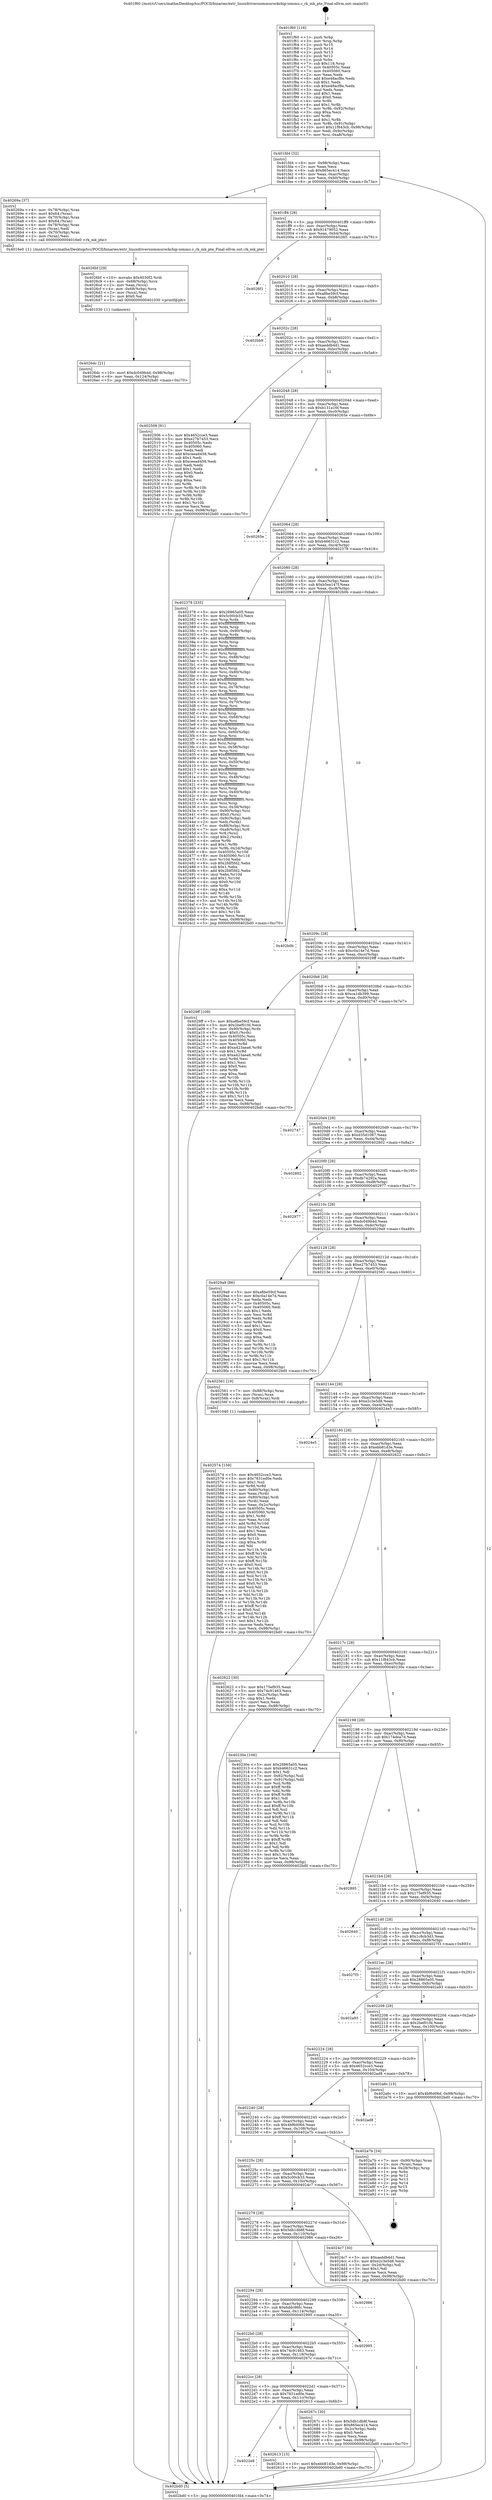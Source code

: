 digraph "0x401f60" {
  label = "0x401f60 (/mnt/c/Users/mathe/Desktop/tcc/POCII/binaries/extr_linuxdriversiommurockchip-iommu.c_rk_mk_pte_Final-ollvm.out::main(0))"
  labelloc = "t"
  node[shape=record]

  Entry [label="",width=0.3,height=0.3,shape=circle,fillcolor=black,style=filled]
  "0x401fd4" [label="{
     0x401fd4 [32]\l
     | [instrs]\l
     &nbsp;&nbsp;0x401fd4 \<+6\>: mov -0x98(%rbp),%eax\l
     &nbsp;&nbsp;0x401fda \<+2\>: mov %eax,%ecx\l
     &nbsp;&nbsp;0x401fdc \<+6\>: sub $0x865ec414,%ecx\l
     &nbsp;&nbsp;0x401fe2 \<+6\>: mov %eax,-0xac(%rbp)\l
     &nbsp;&nbsp;0x401fe8 \<+6\>: mov %ecx,-0xb0(%rbp)\l
     &nbsp;&nbsp;0x401fee \<+6\>: je 000000000040269a \<main+0x73a\>\l
  }"]
  "0x40269a" [label="{
     0x40269a [37]\l
     | [instrs]\l
     &nbsp;&nbsp;0x40269a \<+4\>: mov -0x78(%rbp),%rax\l
     &nbsp;&nbsp;0x40269e \<+6\>: movl $0x64,(%rax)\l
     &nbsp;&nbsp;0x4026a4 \<+4\>: mov -0x70(%rbp),%rax\l
     &nbsp;&nbsp;0x4026a8 \<+6\>: movl $0x64,(%rax)\l
     &nbsp;&nbsp;0x4026ae \<+4\>: mov -0x78(%rbp),%rax\l
     &nbsp;&nbsp;0x4026b2 \<+2\>: mov (%rax),%edi\l
     &nbsp;&nbsp;0x4026b4 \<+4\>: mov -0x70(%rbp),%rax\l
     &nbsp;&nbsp;0x4026b8 \<+2\>: mov (%rax),%esi\l
     &nbsp;&nbsp;0x4026ba \<+5\>: call 00000000004016e0 \<rk_mk_pte\>\l
     | [calls]\l
     &nbsp;&nbsp;0x4016e0 \{1\} (/mnt/c/Users/mathe/Desktop/tcc/POCII/binaries/extr_linuxdriversiommurockchip-iommu.c_rk_mk_pte_Final-ollvm.out::rk_mk_pte)\l
  }"]
  "0x401ff4" [label="{
     0x401ff4 [28]\l
     | [instrs]\l
     &nbsp;&nbsp;0x401ff4 \<+5\>: jmp 0000000000401ff9 \<main+0x99\>\l
     &nbsp;&nbsp;0x401ff9 \<+6\>: mov -0xac(%rbp),%eax\l
     &nbsp;&nbsp;0x401fff \<+5\>: sub $0x91479052,%eax\l
     &nbsp;&nbsp;0x402004 \<+6\>: mov %eax,-0xb4(%rbp)\l
     &nbsp;&nbsp;0x40200a \<+6\>: je 00000000004026f1 \<main+0x791\>\l
  }"]
  Exit [label="",width=0.3,height=0.3,shape=circle,fillcolor=black,style=filled,peripheries=2]
  "0x4026f1" [label="{
     0x4026f1\l
  }", style=dashed]
  "0x402010" [label="{
     0x402010 [28]\l
     | [instrs]\l
     &nbsp;&nbsp;0x402010 \<+5\>: jmp 0000000000402015 \<main+0xb5\>\l
     &nbsp;&nbsp;0x402015 \<+6\>: mov -0xac(%rbp),%eax\l
     &nbsp;&nbsp;0x40201b \<+5\>: sub $0xa8be59cf,%eax\l
     &nbsp;&nbsp;0x402020 \<+6\>: mov %eax,-0xb8(%rbp)\l
     &nbsp;&nbsp;0x402026 \<+6\>: je 0000000000402bb9 \<main+0xc59\>\l
  }"]
  "0x4026dc" [label="{
     0x4026dc [21]\l
     | [instrs]\l
     &nbsp;&nbsp;0x4026dc \<+10\>: movl $0xdc049b4d,-0x98(%rbp)\l
     &nbsp;&nbsp;0x4026e6 \<+6\>: mov %eax,-0x124(%rbp)\l
     &nbsp;&nbsp;0x4026ec \<+5\>: jmp 0000000000402bd0 \<main+0xc70\>\l
  }"]
  "0x402bb9" [label="{
     0x402bb9\l
  }", style=dashed]
  "0x40202c" [label="{
     0x40202c [28]\l
     | [instrs]\l
     &nbsp;&nbsp;0x40202c \<+5\>: jmp 0000000000402031 \<main+0xd1\>\l
     &nbsp;&nbsp;0x402031 \<+6\>: mov -0xac(%rbp),%eax\l
     &nbsp;&nbsp;0x402037 \<+5\>: sub $0xaeddb4d1,%eax\l
     &nbsp;&nbsp;0x40203c \<+6\>: mov %eax,-0xbc(%rbp)\l
     &nbsp;&nbsp;0x402042 \<+6\>: je 0000000000402506 \<main+0x5a6\>\l
  }"]
  "0x4026bf" [label="{
     0x4026bf [29]\l
     | [instrs]\l
     &nbsp;&nbsp;0x4026bf \<+10\>: movabs $0x4030f2,%rdi\l
     &nbsp;&nbsp;0x4026c9 \<+4\>: mov -0x68(%rbp),%rcx\l
     &nbsp;&nbsp;0x4026cd \<+2\>: mov %eax,(%rcx)\l
     &nbsp;&nbsp;0x4026cf \<+4\>: mov -0x68(%rbp),%rcx\l
     &nbsp;&nbsp;0x4026d3 \<+2\>: mov (%rcx),%esi\l
     &nbsp;&nbsp;0x4026d5 \<+2\>: mov $0x0,%al\l
     &nbsp;&nbsp;0x4026d7 \<+5\>: call 0000000000401030 \<printf@plt\>\l
     | [calls]\l
     &nbsp;&nbsp;0x401030 \{1\} (unknown)\l
  }"]
  "0x402506" [label="{
     0x402506 [91]\l
     | [instrs]\l
     &nbsp;&nbsp;0x402506 \<+5\>: mov $0x4652cce3,%eax\l
     &nbsp;&nbsp;0x40250b \<+5\>: mov $0xe27b7453,%ecx\l
     &nbsp;&nbsp;0x402510 \<+7\>: mov 0x40505c,%edx\l
     &nbsp;&nbsp;0x402517 \<+7\>: mov 0x405060,%esi\l
     &nbsp;&nbsp;0x40251e \<+2\>: mov %edx,%edi\l
     &nbsp;&nbsp;0x402520 \<+6\>: add $0xceead458,%edi\l
     &nbsp;&nbsp;0x402526 \<+3\>: sub $0x1,%edi\l
     &nbsp;&nbsp;0x402529 \<+6\>: sub $0xceead458,%edi\l
     &nbsp;&nbsp;0x40252f \<+3\>: imul %edi,%edx\l
     &nbsp;&nbsp;0x402532 \<+3\>: and $0x1,%edx\l
     &nbsp;&nbsp;0x402535 \<+3\>: cmp $0x0,%edx\l
     &nbsp;&nbsp;0x402538 \<+4\>: sete %r8b\l
     &nbsp;&nbsp;0x40253c \<+3\>: cmp $0xa,%esi\l
     &nbsp;&nbsp;0x40253f \<+4\>: setl %r9b\l
     &nbsp;&nbsp;0x402543 \<+3\>: mov %r8b,%r10b\l
     &nbsp;&nbsp;0x402546 \<+3\>: and %r9b,%r10b\l
     &nbsp;&nbsp;0x402549 \<+3\>: xor %r9b,%r8b\l
     &nbsp;&nbsp;0x40254c \<+3\>: or %r8b,%r10b\l
     &nbsp;&nbsp;0x40254f \<+4\>: test $0x1,%r10b\l
     &nbsp;&nbsp;0x402553 \<+3\>: cmovne %ecx,%eax\l
     &nbsp;&nbsp;0x402556 \<+6\>: mov %eax,-0x98(%rbp)\l
     &nbsp;&nbsp;0x40255c \<+5\>: jmp 0000000000402bd0 \<main+0xc70\>\l
  }"]
  "0x402048" [label="{
     0x402048 [28]\l
     | [instrs]\l
     &nbsp;&nbsp;0x402048 \<+5\>: jmp 000000000040204d \<main+0xed\>\l
     &nbsp;&nbsp;0x40204d \<+6\>: mov -0xac(%rbp),%eax\l
     &nbsp;&nbsp;0x402053 \<+5\>: sub $0xb131a16f,%eax\l
     &nbsp;&nbsp;0x402058 \<+6\>: mov %eax,-0xc0(%rbp)\l
     &nbsp;&nbsp;0x40205e \<+6\>: je 000000000040265e \<main+0x6fe\>\l
  }"]
  "0x4022e8" [label="{
     0x4022e8\l
  }", style=dashed]
  "0x40265e" [label="{
     0x40265e\l
  }", style=dashed]
  "0x402064" [label="{
     0x402064 [28]\l
     | [instrs]\l
     &nbsp;&nbsp;0x402064 \<+5\>: jmp 0000000000402069 \<main+0x109\>\l
     &nbsp;&nbsp;0x402069 \<+6\>: mov -0xac(%rbp),%eax\l
     &nbsp;&nbsp;0x40206f \<+5\>: sub $0xb46631c2,%eax\l
     &nbsp;&nbsp;0x402074 \<+6\>: mov %eax,-0xc4(%rbp)\l
     &nbsp;&nbsp;0x40207a \<+6\>: je 0000000000402378 \<main+0x418\>\l
  }"]
  "0x402613" [label="{
     0x402613 [15]\l
     | [instrs]\l
     &nbsp;&nbsp;0x402613 \<+10\>: movl $0xebb81d3e,-0x98(%rbp)\l
     &nbsp;&nbsp;0x40261d \<+5\>: jmp 0000000000402bd0 \<main+0xc70\>\l
  }"]
  "0x402378" [label="{
     0x402378 [335]\l
     | [instrs]\l
     &nbsp;&nbsp;0x402378 \<+5\>: mov $0x28865a05,%eax\l
     &nbsp;&nbsp;0x40237d \<+5\>: mov $0x5c00cb33,%ecx\l
     &nbsp;&nbsp;0x402382 \<+3\>: mov %rsp,%rdx\l
     &nbsp;&nbsp;0x402385 \<+4\>: add $0xfffffffffffffff0,%rdx\l
     &nbsp;&nbsp;0x402389 \<+3\>: mov %rdx,%rsp\l
     &nbsp;&nbsp;0x40238c \<+7\>: mov %rdx,-0x90(%rbp)\l
     &nbsp;&nbsp;0x402393 \<+3\>: mov %rsp,%rdx\l
     &nbsp;&nbsp;0x402396 \<+4\>: add $0xfffffffffffffff0,%rdx\l
     &nbsp;&nbsp;0x40239a \<+3\>: mov %rdx,%rsp\l
     &nbsp;&nbsp;0x40239d \<+3\>: mov %rsp,%rsi\l
     &nbsp;&nbsp;0x4023a0 \<+4\>: add $0xfffffffffffffff0,%rsi\l
     &nbsp;&nbsp;0x4023a4 \<+3\>: mov %rsi,%rsp\l
     &nbsp;&nbsp;0x4023a7 \<+7\>: mov %rsi,-0x88(%rbp)\l
     &nbsp;&nbsp;0x4023ae \<+3\>: mov %rsp,%rsi\l
     &nbsp;&nbsp;0x4023b1 \<+4\>: add $0xfffffffffffffff0,%rsi\l
     &nbsp;&nbsp;0x4023b5 \<+3\>: mov %rsi,%rsp\l
     &nbsp;&nbsp;0x4023b8 \<+4\>: mov %rsi,-0x80(%rbp)\l
     &nbsp;&nbsp;0x4023bc \<+3\>: mov %rsp,%rsi\l
     &nbsp;&nbsp;0x4023bf \<+4\>: add $0xfffffffffffffff0,%rsi\l
     &nbsp;&nbsp;0x4023c3 \<+3\>: mov %rsi,%rsp\l
     &nbsp;&nbsp;0x4023c6 \<+4\>: mov %rsi,-0x78(%rbp)\l
     &nbsp;&nbsp;0x4023ca \<+3\>: mov %rsp,%rsi\l
     &nbsp;&nbsp;0x4023cd \<+4\>: add $0xfffffffffffffff0,%rsi\l
     &nbsp;&nbsp;0x4023d1 \<+3\>: mov %rsi,%rsp\l
     &nbsp;&nbsp;0x4023d4 \<+4\>: mov %rsi,-0x70(%rbp)\l
     &nbsp;&nbsp;0x4023d8 \<+3\>: mov %rsp,%rsi\l
     &nbsp;&nbsp;0x4023db \<+4\>: add $0xfffffffffffffff0,%rsi\l
     &nbsp;&nbsp;0x4023df \<+3\>: mov %rsi,%rsp\l
     &nbsp;&nbsp;0x4023e2 \<+4\>: mov %rsi,-0x68(%rbp)\l
     &nbsp;&nbsp;0x4023e6 \<+3\>: mov %rsp,%rsi\l
     &nbsp;&nbsp;0x4023e9 \<+4\>: add $0xfffffffffffffff0,%rsi\l
     &nbsp;&nbsp;0x4023ed \<+3\>: mov %rsi,%rsp\l
     &nbsp;&nbsp;0x4023f0 \<+4\>: mov %rsi,-0x60(%rbp)\l
     &nbsp;&nbsp;0x4023f4 \<+3\>: mov %rsp,%rsi\l
     &nbsp;&nbsp;0x4023f7 \<+4\>: add $0xfffffffffffffff0,%rsi\l
     &nbsp;&nbsp;0x4023fb \<+3\>: mov %rsi,%rsp\l
     &nbsp;&nbsp;0x4023fe \<+4\>: mov %rsi,-0x58(%rbp)\l
     &nbsp;&nbsp;0x402402 \<+3\>: mov %rsp,%rsi\l
     &nbsp;&nbsp;0x402405 \<+4\>: add $0xfffffffffffffff0,%rsi\l
     &nbsp;&nbsp;0x402409 \<+3\>: mov %rsi,%rsp\l
     &nbsp;&nbsp;0x40240c \<+4\>: mov %rsi,-0x50(%rbp)\l
     &nbsp;&nbsp;0x402410 \<+3\>: mov %rsp,%rsi\l
     &nbsp;&nbsp;0x402413 \<+4\>: add $0xfffffffffffffff0,%rsi\l
     &nbsp;&nbsp;0x402417 \<+3\>: mov %rsi,%rsp\l
     &nbsp;&nbsp;0x40241a \<+4\>: mov %rsi,-0x48(%rbp)\l
     &nbsp;&nbsp;0x40241e \<+3\>: mov %rsp,%rsi\l
     &nbsp;&nbsp;0x402421 \<+4\>: add $0xfffffffffffffff0,%rsi\l
     &nbsp;&nbsp;0x402425 \<+3\>: mov %rsi,%rsp\l
     &nbsp;&nbsp;0x402428 \<+4\>: mov %rsi,-0x40(%rbp)\l
     &nbsp;&nbsp;0x40242c \<+3\>: mov %rsp,%rsi\l
     &nbsp;&nbsp;0x40242f \<+4\>: add $0xfffffffffffffff0,%rsi\l
     &nbsp;&nbsp;0x402433 \<+3\>: mov %rsi,%rsp\l
     &nbsp;&nbsp;0x402436 \<+4\>: mov %rsi,-0x38(%rbp)\l
     &nbsp;&nbsp;0x40243a \<+7\>: mov -0x90(%rbp),%rsi\l
     &nbsp;&nbsp;0x402441 \<+6\>: movl $0x0,(%rsi)\l
     &nbsp;&nbsp;0x402447 \<+6\>: mov -0x9c(%rbp),%edi\l
     &nbsp;&nbsp;0x40244d \<+2\>: mov %edi,(%rdx)\l
     &nbsp;&nbsp;0x40244f \<+7\>: mov -0x88(%rbp),%rsi\l
     &nbsp;&nbsp;0x402456 \<+7\>: mov -0xa8(%rbp),%r8\l
     &nbsp;&nbsp;0x40245d \<+3\>: mov %r8,(%rsi)\l
     &nbsp;&nbsp;0x402460 \<+3\>: cmpl $0x2,(%rdx)\l
     &nbsp;&nbsp;0x402463 \<+4\>: setne %r9b\l
     &nbsp;&nbsp;0x402467 \<+4\>: and $0x1,%r9b\l
     &nbsp;&nbsp;0x40246b \<+4\>: mov %r9b,-0x2d(%rbp)\l
     &nbsp;&nbsp;0x40246f \<+8\>: mov 0x40505c,%r10d\l
     &nbsp;&nbsp;0x402477 \<+8\>: mov 0x405060,%r11d\l
     &nbsp;&nbsp;0x40247f \<+3\>: mov %r10d,%ebx\l
     &nbsp;&nbsp;0x402482 \<+6\>: sub $0x2fdf5fd2,%ebx\l
     &nbsp;&nbsp;0x402488 \<+3\>: sub $0x1,%ebx\l
     &nbsp;&nbsp;0x40248b \<+6\>: add $0x2fdf5fd2,%ebx\l
     &nbsp;&nbsp;0x402491 \<+4\>: imul %ebx,%r10d\l
     &nbsp;&nbsp;0x402495 \<+4\>: and $0x1,%r10d\l
     &nbsp;&nbsp;0x402499 \<+4\>: cmp $0x0,%r10d\l
     &nbsp;&nbsp;0x40249d \<+4\>: sete %r9b\l
     &nbsp;&nbsp;0x4024a1 \<+4\>: cmp $0xa,%r11d\l
     &nbsp;&nbsp;0x4024a5 \<+4\>: setl %r14b\l
     &nbsp;&nbsp;0x4024a9 \<+3\>: mov %r9b,%r15b\l
     &nbsp;&nbsp;0x4024ac \<+3\>: and %r14b,%r15b\l
     &nbsp;&nbsp;0x4024af \<+3\>: xor %r14b,%r9b\l
     &nbsp;&nbsp;0x4024b2 \<+3\>: or %r9b,%r15b\l
     &nbsp;&nbsp;0x4024b5 \<+4\>: test $0x1,%r15b\l
     &nbsp;&nbsp;0x4024b9 \<+3\>: cmovne %ecx,%eax\l
     &nbsp;&nbsp;0x4024bc \<+6\>: mov %eax,-0x98(%rbp)\l
     &nbsp;&nbsp;0x4024c2 \<+5\>: jmp 0000000000402bd0 \<main+0xc70\>\l
  }"]
  "0x402080" [label="{
     0x402080 [28]\l
     | [instrs]\l
     &nbsp;&nbsp;0x402080 \<+5\>: jmp 0000000000402085 \<main+0x125\>\l
     &nbsp;&nbsp;0x402085 \<+6\>: mov -0xac(%rbp),%eax\l
     &nbsp;&nbsp;0x40208b \<+5\>: sub $0xb5ea147f,%eax\l
     &nbsp;&nbsp;0x402090 \<+6\>: mov %eax,-0xc8(%rbp)\l
     &nbsp;&nbsp;0x402096 \<+6\>: je 0000000000402b0b \<main+0xbab\>\l
  }"]
  "0x4022cc" [label="{
     0x4022cc [28]\l
     | [instrs]\l
     &nbsp;&nbsp;0x4022cc \<+5\>: jmp 00000000004022d1 \<main+0x371\>\l
     &nbsp;&nbsp;0x4022d1 \<+6\>: mov -0xac(%rbp),%eax\l
     &nbsp;&nbsp;0x4022d7 \<+5\>: sub $0x7831ed0e,%eax\l
     &nbsp;&nbsp;0x4022dc \<+6\>: mov %eax,-0x11c(%rbp)\l
     &nbsp;&nbsp;0x4022e2 \<+6\>: je 0000000000402613 \<main+0x6b3\>\l
  }"]
  "0x402b0b" [label="{
     0x402b0b\l
  }", style=dashed]
  "0x40209c" [label="{
     0x40209c [28]\l
     | [instrs]\l
     &nbsp;&nbsp;0x40209c \<+5\>: jmp 00000000004020a1 \<main+0x141\>\l
     &nbsp;&nbsp;0x4020a1 \<+6\>: mov -0xac(%rbp),%eax\l
     &nbsp;&nbsp;0x4020a7 \<+5\>: sub $0xc0a14e7d,%eax\l
     &nbsp;&nbsp;0x4020ac \<+6\>: mov %eax,-0xcc(%rbp)\l
     &nbsp;&nbsp;0x4020b2 \<+6\>: je 00000000004029ff \<main+0xa9f\>\l
  }"]
  "0x40267c" [label="{
     0x40267c [30]\l
     | [instrs]\l
     &nbsp;&nbsp;0x40267c \<+5\>: mov $0x5db1db8f,%eax\l
     &nbsp;&nbsp;0x402681 \<+5\>: mov $0x865ec414,%ecx\l
     &nbsp;&nbsp;0x402686 \<+3\>: mov -0x2c(%rbp),%edx\l
     &nbsp;&nbsp;0x402689 \<+3\>: cmp $0x0,%edx\l
     &nbsp;&nbsp;0x40268c \<+3\>: cmove %ecx,%eax\l
     &nbsp;&nbsp;0x40268f \<+6\>: mov %eax,-0x98(%rbp)\l
     &nbsp;&nbsp;0x402695 \<+5\>: jmp 0000000000402bd0 \<main+0xc70\>\l
  }"]
  "0x4029ff" [label="{
     0x4029ff [109]\l
     | [instrs]\l
     &nbsp;&nbsp;0x4029ff \<+5\>: mov $0xa8be59cf,%eax\l
     &nbsp;&nbsp;0x402a04 \<+5\>: mov $0x2bef01fd,%ecx\l
     &nbsp;&nbsp;0x402a09 \<+7\>: mov -0x90(%rbp),%rdx\l
     &nbsp;&nbsp;0x402a10 \<+6\>: movl $0x0,(%rdx)\l
     &nbsp;&nbsp;0x402a16 \<+7\>: mov 0x40505c,%esi\l
     &nbsp;&nbsp;0x402a1d \<+7\>: mov 0x405060,%edi\l
     &nbsp;&nbsp;0x402a24 \<+3\>: mov %esi,%r8d\l
     &nbsp;&nbsp;0x402a27 \<+7\>: add $0xa423aea6,%r8d\l
     &nbsp;&nbsp;0x402a2e \<+4\>: sub $0x1,%r8d\l
     &nbsp;&nbsp;0x402a32 \<+7\>: sub $0xa423aea6,%r8d\l
     &nbsp;&nbsp;0x402a39 \<+4\>: imul %r8d,%esi\l
     &nbsp;&nbsp;0x402a3d \<+3\>: and $0x1,%esi\l
     &nbsp;&nbsp;0x402a40 \<+3\>: cmp $0x0,%esi\l
     &nbsp;&nbsp;0x402a43 \<+4\>: sete %r9b\l
     &nbsp;&nbsp;0x402a47 \<+3\>: cmp $0xa,%edi\l
     &nbsp;&nbsp;0x402a4a \<+4\>: setl %r10b\l
     &nbsp;&nbsp;0x402a4e \<+3\>: mov %r9b,%r11b\l
     &nbsp;&nbsp;0x402a51 \<+3\>: and %r10b,%r11b\l
     &nbsp;&nbsp;0x402a54 \<+3\>: xor %r10b,%r9b\l
     &nbsp;&nbsp;0x402a57 \<+3\>: or %r9b,%r11b\l
     &nbsp;&nbsp;0x402a5a \<+4\>: test $0x1,%r11b\l
     &nbsp;&nbsp;0x402a5e \<+3\>: cmovne %ecx,%eax\l
     &nbsp;&nbsp;0x402a61 \<+6\>: mov %eax,-0x98(%rbp)\l
     &nbsp;&nbsp;0x402a67 \<+5\>: jmp 0000000000402bd0 \<main+0xc70\>\l
  }"]
  "0x4020b8" [label="{
     0x4020b8 [28]\l
     | [instrs]\l
     &nbsp;&nbsp;0x4020b8 \<+5\>: jmp 00000000004020bd \<main+0x15d\>\l
     &nbsp;&nbsp;0x4020bd \<+6\>: mov -0xac(%rbp),%eax\l
     &nbsp;&nbsp;0x4020c3 \<+5\>: sub $0xca1db399,%eax\l
     &nbsp;&nbsp;0x4020c8 \<+6\>: mov %eax,-0xd0(%rbp)\l
     &nbsp;&nbsp;0x4020ce \<+6\>: je 0000000000402747 \<main+0x7e7\>\l
  }"]
  "0x4022b0" [label="{
     0x4022b0 [28]\l
     | [instrs]\l
     &nbsp;&nbsp;0x4022b0 \<+5\>: jmp 00000000004022b5 \<main+0x355\>\l
     &nbsp;&nbsp;0x4022b5 \<+6\>: mov -0xac(%rbp),%eax\l
     &nbsp;&nbsp;0x4022bb \<+5\>: sub $0x74c91463,%eax\l
     &nbsp;&nbsp;0x4022c0 \<+6\>: mov %eax,-0x118(%rbp)\l
     &nbsp;&nbsp;0x4022c6 \<+6\>: je 000000000040267c \<main+0x71c\>\l
  }"]
  "0x402747" [label="{
     0x402747\l
  }", style=dashed]
  "0x4020d4" [label="{
     0x4020d4 [28]\l
     | [instrs]\l
     &nbsp;&nbsp;0x4020d4 \<+5\>: jmp 00000000004020d9 \<main+0x179\>\l
     &nbsp;&nbsp;0x4020d9 \<+6\>: mov -0xac(%rbp),%eax\l
     &nbsp;&nbsp;0x4020df \<+5\>: sub $0xd35d1087,%eax\l
     &nbsp;&nbsp;0x4020e4 \<+6\>: mov %eax,-0xd4(%rbp)\l
     &nbsp;&nbsp;0x4020ea \<+6\>: je 0000000000402802 \<main+0x8a2\>\l
  }"]
  "0x402995" [label="{
     0x402995\l
  }", style=dashed]
  "0x402802" [label="{
     0x402802\l
  }", style=dashed]
  "0x4020f0" [label="{
     0x4020f0 [28]\l
     | [instrs]\l
     &nbsp;&nbsp;0x4020f0 \<+5\>: jmp 00000000004020f5 \<main+0x195\>\l
     &nbsp;&nbsp;0x4020f5 \<+6\>: mov -0xac(%rbp),%eax\l
     &nbsp;&nbsp;0x4020fb \<+5\>: sub $0xdb74292a,%eax\l
     &nbsp;&nbsp;0x402100 \<+6\>: mov %eax,-0xd8(%rbp)\l
     &nbsp;&nbsp;0x402106 \<+6\>: je 0000000000402977 \<main+0xa17\>\l
  }"]
  "0x402294" [label="{
     0x402294 [28]\l
     | [instrs]\l
     &nbsp;&nbsp;0x402294 \<+5\>: jmp 0000000000402299 \<main+0x339\>\l
     &nbsp;&nbsp;0x402299 \<+6\>: mov -0xac(%rbp),%eax\l
     &nbsp;&nbsp;0x40229f \<+5\>: sub $0x6ddc96fc,%eax\l
     &nbsp;&nbsp;0x4022a4 \<+6\>: mov %eax,-0x114(%rbp)\l
     &nbsp;&nbsp;0x4022aa \<+6\>: je 0000000000402995 \<main+0xa35\>\l
  }"]
  "0x402977" [label="{
     0x402977\l
  }", style=dashed]
  "0x40210c" [label="{
     0x40210c [28]\l
     | [instrs]\l
     &nbsp;&nbsp;0x40210c \<+5\>: jmp 0000000000402111 \<main+0x1b1\>\l
     &nbsp;&nbsp;0x402111 \<+6\>: mov -0xac(%rbp),%eax\l
     &nbsp;&nbsp;0x402117 \<+5\>: sub $0xdc049b4d,%eax\l
     &nbsp;&nbsp;0x40211c \<+6\>: mov %eax,-0xdc(%rbp)\l
     &nbsp;&nbsp;0x402122 \<+6\>: je 00000000004029a9 \<main+0xa49\>\l
  }"]
  "0x402986" [label="{
     0x402986\l
  }", style=dashed]
  "0x4029a9" [label="{
     0x4029a9 [86]\l
     | [instrs]\l
     &nbsp;&nbsp;0x4029a9 \<+5\>: mov $0xa8be59cf,%eax\l
     &nbsp;&nbsp;0x4029ae \<+5\>: mov $0xc0a14e7d,%ecx\l
     &nbsp;&nbsp;0x4029b3 \<+2\>: xor %edx,%edx\l
     &nbsp;&nbsp;0x4029b5 \<+7\>: mov 0x40505c,%esi\l
     &nbsp;&nbsp;0x4029bc \<+7\>: mov 0x405060,%edi\l
     &nbsp;&nbsp;0x4029c3 \<+3\>: sub $0x1,%edx\l
     &nbsp;&nbsp;0x4029c6 \<+3\>: mov %esi,%r8d\l
     &nbsp;&nbsp;0x4029c9 \<+3\>: add %edx,%r8d\l
     &nbsp;&nbsp;0x4029cc \<+4\>: imul %r8d,%esi\l
     &nbsp;&nbsp;0x4029d0 \<+3\>: and $0x1,%esi\l
     &nbsp;&nbsp;0x4029d3 \<+3\>: cmp $0x0,%esi\l
     &nbsp;&nbsp;0x4029d6 \<+4\>: sete %r9b\l
     &nbsp;&nbsp;0x4029da \<+3\>: cmp $0xa,%edi\l
     &nbsp;&nbsp;0x4029dd \<+4\>: setl %r10b\l
     &nbsp;&nbsp;0x4029e1 \<+3\>: mov %r9b,%r11b\l
     &nbsp;&nbsp;0x4029e4 \<+3\>: and %r10b,%r11b\l
     &nbsp;&nbsp;0x4029e7 \<+3\>: xor %r10b,%r9b\l
     &nbsp;&nbsp;0x4029ea \<+3\>: or %r9b,%r11b\l
     &nbsp;&nbsp;0x4029ed \<+4\>: test $0x1,%r11b\l
     &nbsp;&nbsp;0x4029f1 \<+3\>: cmovne %ecx,%eax\l
     &nbsp;&nbsp;0x4029f4 \<+6\>: mov %eax,-0x98(%rbp)\l
     &nbsp;&nbsp;0x4029fa \<+5\>: jmp 0000000000402bd0 \<main+0xc70\>\l
  }"]
  "0x402128" [label="{
     0x402128 [28]\l
     | [instrs]\l
     &nbsp;&nbsp;0x402128 \<+5\>: jmp 000000000040212d \<main+0x1cd\>\l
     &nbsp;&nbsp;0x40212d \<+6\>: mov -0xac(%rbp),%eax\l
     &nbsp;&nbsp;0x402133 \<+5\>: sub $0xe27b7453,%eax\l
     &nbsp;&nbsp;0x402138 \<+6\>: mov %eax,-0xe0(%rbp)\l
     &nbsp;&nbsp;0x40213e \<+6\>: je 0000000000402561 \<main+0x601\>\l
  }"]
  "0x402574" [label="{
     0x402574 [159]\l
     | [instrs]\l
     &nbsp;&nbsp;0x402574 \<+5\>: mov $0x4652cce3,%ecx\l
     &nbsp;&nbsp;0x402579 \<+5\>: mov $0x7831ed0e,%edx\l
     &nbsp;&nbsp;0x40257e \<+3\>: mov $0x1,%sil\l
     &nbsp;&nbsp;0x402581 \<+3\>: xor %r8d,%r8d\l
     &nbsp;&nbsp;0x402584 \<+4\>: mov -0x80(%rbp),%rdi\l
     &nbsp;&nbsp;0x402588 \<+2\>: mov %eax,(%rdi)\l
     &nbsp;&nbsp;0x40258a \<+4\>: mov -0x80(%rbp),%rdi\l
     &nbsp;&nbsp;0x40258e \<+2\>: mov (%rdi),%eax\l
     &nbsp;&nbsp;0x402590 \<+3\>: mov %eax,-0x2c(%rbp)\l
     &nbsp;&nbsp;0x402593 \<+7\>: mov 0x40505c,%eax\l
     &nbsp;&nbsp;0x40259a \<+8\>: mov 0x405060,%r9d\l
     &nbsp;&nbsp;0x4025a2 \<+4\>: sub $0x1,%r8d\l
     &nbsp;&nbsp;0x4025a6 \<+3\>: mov %eax,%r10d\l
     &nbsp;&nbsp;0x4025a9 \<+3\>: add %r8d,%r10d\l
     &nbsp;&nbsp;0x4025ac \<+4\>: imul %r10d,%eax\l
     &nbsp;&nbsp;0x4025b0 \<+3\>: and $0x1,%eax\l
     &nbsp;&nbsp;0x4025b3 \<+3\>: cmp $0x0,%eax\l
     &nbsp;&nbsp;0x4025b6 \<+4\>: sete %r11b\l
     &nbsp;&nbsp;0x4025ba \<+4\>: cmp $0xa,%r9d\l
     &nbsp;&nbsp;0x4025be \<+3\>: setl %bl\l
     &nbsp;&nbsp;0x4025c1 \<+3\>: mov %r11b,%r14b\l
     &nbsp;&nbsp;0x4025c4 \<+4\>: xor $0xff,%r14b\l
     &nbsp;&nbsp;0x4025c8 \<+3\>: mov %bl,%r15b\l
     &nbsp;&nbsp;0x4025cb \<+4\>: xor $0xff,%r15b\l
     &nbsp;&nbsp;0x4025cf \<+4\>: xor $0x0,%sil\l
     &nbsp;&nbsp;0x4025d3 \<+3\>: mov %r14b,%r12b\l
     &nbsp;&nbsp;0x4025d6 \<+4\>: and $0x0,%r12b\l
     &nbsp;&nbsp;0x4025da \<+3\>: and %sil,%r11b\l
     &nbsp;&nbsp;0x4025dd \<+3\>: mov %r15b,%r13b\l
     &nbsp;&nbsp;0x4025e0 \<+4\>: and $0x0,%r13b\l
     &nbsp;&nbsp;0x4025e4 \<+3\>: and %sil,%bl\l
     &nbsp;&nbsp;0x4025e7 \<+3\>: or %r11b,%r12b\l
     &nbsp;&nbsp;0x4025ea \<+3\>: or %bl,%r13b\l
     &nbsp;&nbsp;0x4025ed \<+3\>: xor %r13b,%r12b\l
     &nbsp;&nbsp;0x4025f0 \<+3\>: or %r15b,%r14b\l
     &nbsp;&nbsp;0x4025f3 \<+4\>: xor $0xff,%r14b\l
     &nbsp;&nbsp;0x4025f7 \<+4\>: or $0x0,%sil\l
     &nbsp;&nbsp;0x4025fb \<+3\>: and %sil,%r14b\l
     &nbsp;&nbsp;0x4025fe \<+3\>: or %r14b,%r12b\l
     &nbsp;&nbsp;0x402601 \<+4\>: test $0x1,%r12b\l
     &nbsp;&nbsp;0x402605 \<+3\>: cmovne %edx,%ecx\l
     &nbsp;&nbsp;0x402608 \<+6\>: mov %ecx,-0x98(%rbp)\l
     &nbsp;&nbsp;0x40260e \<+5\>: jmp 0000000000402bd0 \<main+0xc70\>\l
  }"]
  "0x402561" [label="{
     0x402561 [19]\l
     | [instrs]\l
     &nbsp;&nbsp;0x402561 \<+7\>: mov -0x88(%rbp),%rax\l
     &nbsp;&nbsp;0x402568 \<+3\>: mov (%rax),%rax\l
     &nbsp;&nbsp;0x40256b \<+4\>: mov 0x8(%rax),%rdi\l
     &nbsp;&nbsp;0x40256f \<+5\>: call 0000000000401040 \<atoi@plt\>\l
     | [calls]\l
     &nbsp;&nbsp;0x401040 \{1\} (unknown)\l
  }"]
  "0x402144" [label="{
     0x402144 [28]\l
     | [instrs]\l
     &nbsp;&nbsp;0x402144 \<+5\>: jmp 0000000000402149 \<main+0x1e9\>\l
     &nbsp;&nbsp;0x402149 \<+6\>: mov -0xac(%rbp),%eax\l
     &nbsp;&nbsp;0x40214f \<+5\>: sub $0xe2c3e5d8,%eax\l
     &nbsp;&nbsp;0x402154 \<+6\>: mov %eax,-0xe4(%rbp)\l
     &nbsp;&nbsp;0x40215a \<+6\>: je 00000000004024e5 \<main+0x585\>\l
  }"]
  "0x402278" [label="{
     0x402278 [28]\l
     | [instrs]\l
     &nbsp;&nbsp;0x402278 \<+5\>: jmp 000000000040227d \<main+0x31d\>\l
     &nbsp;&nbsp;0x40227d \<+6\>: mov -0xac(%rbp),%eax\l
     &nbsp;&nbsp;0x402283 \<+5\>: sub $0x5db1db8f,%eax\l
     &nbsp;&nbsp;0x402288 \<+6\>: mov %eax,-0x110(%rbp)\l
     &nbsp;&nbsp;0x40228e \<+6\>: je 0000000000402986 \<main+0xa26\>\l
  }"]
  "0x4024e5" [label="{
     0x4024e5\l
  }", style=dashed]
  "0x402160" [label="{
     0x402160 [28]\l
     | [instrs]\l
     &nbsp;&nbsp;0x402160 \<+5\>: jmp 0000000000402165 \<main+0x205\>\l
     &nbsp;&nbsp;0x402165 \<+6\>: mov -0xac(%rbp),%eax\l
     &nbsp;&nbsp;0x40216b \<+5\>: sub $0xebb81d3e,%eax\l
     &nbsp;&nbsp;0x402170 \<+6\>: mov %eax,-0xe8(%rbp)\l
     &nbsp;&nbsp;0x402176 \<+6\>: je 0000000000402622 \<main+0x6c2\>\l
  }"]
  "0x4024c7" [label="{
     0x4024c7 [30]\l
     | [instrs]\l
     &nbsp;&nbsp;0x4024c7 \<+5\>: mov $0xaeddb4d1,%eax\l
     &nbsp;&nbsp;0x4024cc \<+5\>: mov $0xe2c3e5d8,%ecx\l
     &nbsp;&nbsp;0x4024d1 \<+3\>: mov -0x2d(%rbp),%dl\l
     &nbsp;&nbsp;0x4024d4 \<+3\>: test $0x1,%dl\l
     &nbsp;&nbsp;0x4024d7 \<+3\>: cmovne %ecx,%eax\l
     &nbsp;&nbsp;0x4024da \<+6\>: mov %eax,-0x98(%rbp)\l
     &nbsp;&nbsp;0x4024e0 \<+5\>: jmp 0000000000402bd0 \<main+0xc70\>\l
  }"]
  "0x402622" [label="{
     0x402622 [30]\l
     | [instrs]\l
     &nbsp;&nbsp;0x402622 \<+5\>: mov $0x175ef935,%eax\l
     &nbsp;&nbsp;0x402627 \<+5\>: mov $0x74c91463,%ecx\l
     &nbsp;&nbsp;0x40262c \<+3\>: mov -0x2c(%rbp),%edx\l
     &nbsp;&nbsp;0x40262f \<+3\>: cmp $0x1,%edx\l
     &nbsp;&nbsp;0x402632 \<+3\>: cmovl %ecx,%eax\l
     &nbsp;&nbsp;0x402635 \<+6\>: mov %eax,-0x98(%rbp)\l
     &nbsp;&nbsp;0x40263b \<+5\>: jmp 0000000000402bd0 \<main+0xc70\>\l
  }"]
  "0x40217c" [label="{
     0x40217c [28]\l
     | [instrs]\l
     &nbsp;&nbsp;0x40217c \<+5\>: jmp 0000000000402181 \<main+0x221\>\l
     &nbsp;&nbsp;0x402181 \<+6\>: mov -0xac(%rbp),%eax\l
     &nbsp;&nbsp;0x402187 \<+5\>: sub $0x11f843cb,%eax\l
     &nbsp;&nbsp;0x40218c \<+6\>: mov %eax,-0xec(%rbp)\l
     &nbsp;&nbsp;0x402192 \<+6\>: je 000000000040230e \<main+0x3ae\>\l
  }"]
  "0x40225c" [label="{
     0x40225c [28]\l
     | [instrs]\l
     &nbsp;&nbsp;0x40225c \<+5\>: jmp 0000000000402261 \<main+0x301\>\l
     &nbsp;&nbsp;0x402261 \<+6\>: mov -0xac(%rbp),%eax\l
     &nbsp;&nbsp;0x402267 \<+5\>: sub $0x5c00cb33,%eax\l
     &nbsp;&nbsp;0x40226c \<+6\>: mov %eax,-0x10c(%rbp)\l
     &nbsp;&nbsp;0x402272 \<+6\>: je 00000000004024c7 \<main+0x567\>\l
  }"]
  "0x40230e" [label="{
     0x40230e [106]\l
     | [instrs]\l
     &nbsp;&nbsp;0x40230e \<+5\>: mov $0x28865a05,%eax\l
     &nbsp;&nbsp;0x402313 \<+5\>: mov $0xb46631c2,%ecx\l
     &nbsp;&nbsp;0x402318 \<+2\>: mov $0x1,%dl\l
     &nbsp;&nbsp;0x40231a \<+7\>: mov -0x92(%rbp),%sil\l
     &nbsp;&nbsp;0x402321 \<+7\>: mov -0x91(%rbp),%dil\l
     &nbsp;&nbsp;0x402328 \<+3\>: mov %sil,%r8b\l
     &nbsp;&nbsp;0x40232b \<+4\>: xor $0xff,%r8b\l
     &nbsp;&nbsp;0x40232f \<+3\>: mov %dil,%r9b\l
     &nbsp;&nbsp;0x402332 \<+4\>: xor $0xff,%r9b\l
     &nbsp;&nbsp;0x402336 \<+3\>: xor $0x1,%dl\l
     &nbsp;&nbsp;0x402339 \<+3\>: mov %r8b,%r10b\l
     &nbsp;&nbsp;0x40233c \<+4\>: and $0xff,%r10b\l
     &nbsp;&nbsp;0x402340 \<+3\>: and %dl,%sil\l
     &nbsp;&nbsp;0x402343 \<+3\>: mov %r9b,%r11b\l
     &nbsp;&nbsp;0x402346 \<+4\>: and $0xff,%r11b\l
     &nbsp;&nbsp;0x40234a \<+3\>: and %dl,%dil\l
     &nbsp;&nbsp;0x40234d \<+3\>: or %sil,%r10b\l
     &nbsp;&nbsp;0x402350 \<+3\>: or %dil,%r11b\l
     &nbsp;&nbsp;0x402353 \<+3\>: xor %r11b,%r10b\l
     &nbsp;&nbsp;0x402356 \<+3\>: or %r9b,%r8b\l
     &nbsp;&nbsp;0x402359 \<+4\>: xor $0xff,%r8b\l
     &nbsp;&nbsp;0x40235d \<+3\>: or $0x1,%dl\l
     &nbsp;&nbsp;0x402360 \<+3\>: and %dl,%r8b\l
     &nbsp;&nbsp;0x402363 \<+3\>: or %r8b,%r10b\l
     &nbsp;&nbsp;0x402366 \<+4\>: test $0x1,%r10b\l
     &nbsp;&nbsp;0x40236a \<+3\>: cmovne %ecx,%eax\l
     &nbsp;&nbsp;0x40236d \<+6\>: mov %eax,-0x98(%rbp)\l
     &nbsp;&nbsp;0x402373 \<+5\>: jmp 0000000000402bd0 \<main+0xc70\>\l
  }"]
  "0x402198" [label="{
     0x402198 [28]\l
     | [instrs]\l
     &nbsp;&nbsp;0x402198 \<+5\>: jmp 000000000040219d \<main+0x23d\>\l
     &nbsp;&nbsp;0x40219d \<+6\>: mov -0xac(%rbp),%eax\l
     &nbsp;&nbsp;0x4021a3 \<+5\>: sub $0x174dea7d,%eax\l
     &nbsp;&nbsp;0x4021a8 \<+6\>: mov %eax,-0xf0(%rbp)\l
     &nbsp;&nbsp;0x4021ae \<+6\>: je 0000000000402895 \<main+0x935\>\l
  }"]
  "0x402bd0" [label="{
     0x402bd0 [5]\l
     | [instrs]\l
     &nbsp;&nbsp;0x402bd0 \<+5\>: jmp 0000000000401fd4 \<main+0x74\>\l
  }"]
  "0x401f60" [label="{
     0x401f60 [116]\l
     | [instrs]\l
     &nbsp;&nbsp;0x401f60 \<+1\>: push %rbp\l
     &nbsp;&nbsp;0x401f61 \<+3\>: mov %rsp,%rbp\l
     &nbsp;&nbsp;0x401f64 \<+2\>: push %r15\l
     &nbsp;&nbsp;0x401f66 \<+2\>: push %r14\l
     &nbsp;&nbsp;0x401f68 \<+2\>: push %r13\l
     &nbsp;&nbsp;0x401f6a \<+2\>: push %r12\l
     &nbsp;&nbsp;0x401f6c \<+1\>: push %rbx\l
     &nbsp;&nbsp;0x401f6d \<+7\>: sub $0x118,%rsp\l
     &nbsp;&nbsp;0x401f74 \<+7\>: mov 0x40505c,%eax\l
     &nbsp;&nbsp;0x401f7b \<+7\>: mov 0x405060,%ecx\l
     &nbsp;&nbsp;0x401f82 \<+2\>: mov %eax,%edx\l
     &nbsp;&nbsp;0x401f84 \<+6\>: add $0xe48acf8e,%edx\l
     &nbsp;&nbsp;0x401f8a \<+3\>: sub $0x1,%edx\l
     &nbsp;&nbsp;0x401f8d \<+6\>: sub $0xe48acf8e,%edx\l
     &nbsp;&nbsp;0x401f93 \<+3\>: imul %edx,%eax\l
     &nbsp;&nbsp;0x401f96 \<+3\>: and $0x1,%eax\l
     &nbsp;&nbsp;0x401f99 \<+3\>: cmp $0x0,%eax\l
     &nbsp;&nbsp;0x401f9c \<+4\>: sete %r8b\l
     &nbsp;&nbsp;0x401fa0 \<+4\>: and $0x1,%r8b\l
     &nbsp;&nbsp;0x401fa4 \<+7\>: mov %r8b,-0x92(%rbp)\l
     &nbsp;&nbsp;0x401fab \<+3\>: cmp $0xa,%ecx\l
     &nbsp;&nbsp;0x401fae \<+4\>: setl %r8b\l
     &nbsp;&nbsp;0x401fb2 \<+4\>: and $0x1,%r8b\l
     &nbsp;&nbsp;0x401fb6 \<+7\>: mov %r8b,-0x91(%rbp)\l
     &nbsp;&nbsp;0x401fbd \<+10\>: movl $0x11f843cb,-0x98(%rbp)\l
     &nbsp;&nbsp;0x401fc7 \<+6\>: mov %edi,-0x9c(%rbp)\l
     &nbsp;&nbsp;0x401fcd \<+7\>: mov %rsi,-0xa8(%rbp)\l
  }"]
  "0x402a7b" [label="{
     0x402a7b [24]\l
     | [instrs]\l
     &nbsp;&nbsp;0x402a7b \<+7\>: mov -0x90(%rbp),%rax\l
     &nbsp;&nbsp;0x402a82 \<+2\>: mov (%rax),%eax\l
     &nbsp;&nbsp;0x402a84 \<+4\>: lea -0x28(%rbp),%rsp\l
     &nbsp;&nbsp;0x402a88 \<+1\>: pop %rbx\l
     &nbsp;&nbsp;0x402a89 \<+2\>: pop %r12\l
     &nbsp;&nbsp;0x402a8b \<+2\>: pop %r13\l
     &nbsp;&nbsp;0x402a8d \<+2\>: pop %r14\l
     &nbsp;&nbsp;0x402a8f \<+2\>: pop %r15\l
     &nbsp;&nbsp;0x402a91 \<+1\>: pop %rbp\l
     &nbsp;&nbsp;0x402a92 \<+1\>: ret\l
  }"]
  "0x402240" [label="{
     0x402240 [28]\l
     | [instrs]\l
     &nbsp;&nbsp;0x402240 \<+5\>: jmp 0000000000402245 \<main+0x2e5\>\l
     &nbsp;&nbsp;0x402245 \<+6\>: mov -0xac(%rbp),%eax\l
     &nbsp;&nbsp;0x40224b \<+5\>: sub $0x4bf6d06d,%eax\l
     &nbsp;&nbsp;0x402250 \<+6\>: mov %eax,-0x108(%rbp)\l
     &nbsp;&nbsp;0x402256 \<+6\>: je 0000000000402a7b \<main+0xb1b\>\l
  }"]
  "0x402895" [label="{
     0x402895\l
  }", style=dashed]
  "0x4021b4" [label="{
     0x4021b4 [28]\l
     | [instrs]\l
     &nbsp;&nbsp;0x4021b4 \<+5\>: jmp 00000000004021b9 \<main+0x259\>\l
     &nbsp;&nbsp;0x4021b9 \<+6\>: mov -0xac(%rbp),%eax\l
     &nbsp;&nbsp;0x4021bf \<+5\>: sub $0x175ef935,%eax\l
     &nbsp;&nbsp;0x4021c4 \<+6\>: mov %eax,-0xf4(%rbp)\l
     &nbsp;&nbsp;0x4021ca \<+6\>: je 0000000000402640 \<main+0x6e0\>\l
  }"]
  "0x402ad8" [label="{
     0x402ad8\l
  }", style=dashed]
  "0x402640" [label="{
     0x402640\l
  }", style=dashed]
  "0x4021d0" [label="{
     0x4021d0 [28]\l
     | [instrs]\l
     &nbsp;&nbsp;0x4021d0 \<+5\>: jmp 00000000004021d5 \<main+0x275\>\l
     &nbsp;&nbsp;0x4021d5 \<+6\>: mov -0xac(%rbp),%eax\l
     &nbsp;&nbsp;0x4021db \<+5\>: sub $0x1c8cb3d3,%eax\l
     &nbsp;&nbsp;0x4021e0 \<+6\>: mov %eax,-0xf8(%rbp)\l
     &nbsp;&nbsp;0x4021e6 \<+6\>: je 00000000004027f3 \<main+0x893\>\l
  }"]
  "0x402224" [label="{
     0x402224 [28]\l
     | [instrs]\l
     &nbsp;&nbsp;0x402224 \<+5\>: jmp 0000000000402229 \<main+0x2c9\>\l
     &nbsp;&nbsp;0x402229 \<+6\>: mov -0xac(%rbp),%eax\l
     &nbsp;&nbsp;0x40222f \<+5\>: sub $0x4652cce3,%eax\l
     &nbsp;&nbsp;0x402234 \<+6\>: mov %eax,-0x104(%rbp)\l
     &nbsp;&nbsp;0x40223a \<+6\>: je 0000000000402ad8 \<main+0xb78\>\l
  }"]
  "0x4027f3" [label="{
     0x4027f3\l
  }", style=dashed]
  "0x4021ec" [label="{
     0x4021ec [28]\l
     | [instrs]\l
     &nbsp;&nbsp;0x4021ec \<+5\>: jmp 00000000004021f1 \<main+0x291\>\l
     &nbsp;&nbsp;0x4021f1 \<+6\>: mov -0xac(%rbp),%eax\l
     &nbsp;&nbsp;0x4021f7 \<+5\>: sub $0x28865a05,%eax\l
     &nbsp;&nbsp;0x4021fc \<+6\>: mov %eax,-0xfc(%rbp)\l
     &nbsp;&nbsp;0x402202 \<+6\>: je 0000000000402a93 \<main+0xb33\>\l
  }"]
  "0x402a6c" [label="{
     0x402a6c [15]\l
     | [instrs]\l
     &nbsp;&nbsp;0x402a6c \<+10\>: movl $0x4bf6d06d,-0x98(%rbp)\l
     &nbsp;&nbsp;0x402a76 \<+5\>: jmp 0000000000402bd0 \<main+0xc70\>\l
  }"]
  "0x402a93" [label="{
     0x402a93\l
  }", style=dashed]
  "0x402208" [label="{
     0x402208 [28]\l
     | [instrs]\l
     &nbsp;&nbsp;0x402208 \<+5\>: jmp 000000000040220d \<main+0x2ad\>\l
     &nbsp;&nbsp;0x40220d \<+6\>: mov -0xac(%rbp),%eax\l
     &nbsp;&nbsp;0x402213 \<+5\>: sub $0x2bef01fd,%eax\l
     &nbsp;&nbsp;0x402218 \<+6\>: mov %eax,-0x100(%rbp)\l
     &nbsp;&nbsp;0x40221e \<+6\>: je 0000000000402a6c \<main+0xb0c\>\l
  }"]
  Entry -> "0x401f60" [label=" 1"]
  "0x401fd4" -> "0x40269a" [label=" 1"]
  "0x401fd4" -> "0x401ff4" [label=" 12"]
  "0x402a7b" -> Exit [label=" 1"]
  "0x401ff4" -> "0x4026f1" [label=" 0"]
  "0x401ff4" -> "0x402010" [label=" 12"]
  "0x402a6c" -> "0x402bd0" [label=" 1"]
  "0x402010" -> "0x402bb9" [label=" 0"]
  "0x402010" -> "0x40202c" [label=" 12"]
  "0x4029ff" -> "0x402bd0" [label=" 1"]
  "0x40202c" -> "0x402506" [label=" 1"]
  "0x40202c" -> "0x402048" [label=" 11"]
  "0x4029a9" -> "0x402bd0" [label=" 1"]
  "0x402048" -> "0x40265e" [label=" 0"]
  "0x402048" -> "0x402064" [label=" 11"]
  "0x4026dc" -> "0x402bd0" [label=" 1"]
  "0x402064" -> "0x402378" [label=" 1"]
  "0x402064" -> "0x402080" [label=" 10"]
  "0x4026bf" -> "0x4026dc" [label=" 1"]
  "0x402080" -> "0x402b0b" [label=" 0"]
  "0x402080" -> "0x40209c" [label=" 10"]
  "0x40267c" -> "0x402bd0" [label=" 1"]
  "0x40209c" -> "0x4029ff" [label=" 1"]
  "0x40209c" -> "0x4020b8" [label=" 9"]
  "0x402622" -> "0x402bd0" [label=" 1"]
  "0x4020b8" -> "0x402747" [label=" 0"]
  "0x4020b8" -> "0x4020d4" [label=" 9"]
  "0x4022cc" -> "0x4022e8" [label=" 0"]
  "0x4020d4" -> "0x402802" [label=" 0"]
  "0x4020d4" -> "0x4020f0" [label=" 9"]
  "0x4022cc" -> "0x402613" [label=" 1"]
  "0x4020f0" -> "0x402977" [label=" 0"]
  "0x4020f0" -> "0x40210c" [label=" 9"]
  "0x4022b0" -> "0x4022cc" [label=" 1"]
  "0x40210c" -> "0x4029a9" [label=" 1"]
  "0x40210c" -> "0x402128" [label=" 8"]
  "0x4022b0" -> "0x40267c" [label=" 1"]
  "0x402128" -> "0x402561" [label=" 1"]
  "0x402128" -> "0x402144" [label=" 7"]
  "0x402294" -> "0x4022b0" [label=" 2"]
  "0x402144" -> "0x4024e5" [label=" 0"]
  "0x402144" -> "0x402160" [label=" 7"]
  "0x402294" -> "0x402995" [label=" 0"]
  "0x402160" -> "0x402622" [label=" 1"]
  "0x402160" -> "0x40217c" [label=" 6"]
  "0x40269a" -> "0x4026bf" [label=" 1"]
  "0x40217c" -> "0x40230e" [label=" 1"]
  "0x40217c" -> "0x402198" [label=" 5"]
  "0x40230e" -> "0x402bd0" [label=" 1"]
  "0x401f60" -> "0x401fd4" [label=" 1"]
  "0x402bd0" -> "0x401fd4" [label=" 12"]
  "0x402278" -> "0x402986" [label=" 0"]
  "0x402378" -> "0x402bd0" [label=" 1"]
  "0x402613" -> "0x402bd0" [label=" 1"]
  "0x402198" -> "0x402895" [label=" 0"]
  "0x402198" -> "0x4021b4" [label=" 5"]
  "0x402561" -> "0x402574" [label=" 1"]
  "0x4021b4" -> "0x402640" [label=" 0"]
  "0x4021b4" -> "0x4021d0" [label=" 5"]
  "0x402506" -> "0x402bd0" [label=" 1"]
  "0x4021d0" -> "0x4027f3" [label=" 0"]
  "0x4021d0" -> "0x4021ec" [label=" 5"]
  "0x40225c" -> "0x402278" [label=" 2"]
  "0x4021ec" -> "0x402a93" [label=" 0"]
  "0x4021ec" -> "0x402208" [label=" 5"]
  "0x40225c" -> "0x4024c7" [label=" 1"]
  "0x402208" -> "0x402a6c" [label=" 1"]
  "0x402208" -> "0x402224" [label=" 4"]
  "0x4024c7" -> "0x402bd0" [label=" 1"]
  "0x402224" -> "0x402ad8" [label=" 0"]
  "0x402224" -> "0x402240" [label=" 4"]
  "0x402574" -> "0x402bd0" [label=" 1"]
  "0x402240" -> "0x402a7b" [label=" 1"]
  "0x402240" -> "0x40225c" [label=" 3"]
  "0x402278" -> "0x402294" [label=" 2"]
}
